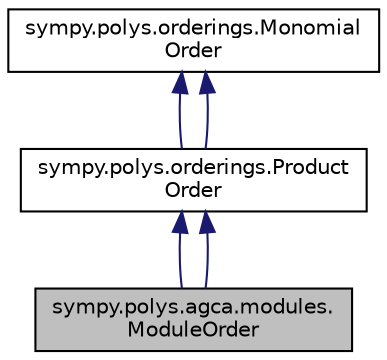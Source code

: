 digraph "sympy.polys.agca.modules.ModuleOrder"
{
 // LATEX_PDF_SIZE
  edge [fontname="Helvetica",fontsize="10",labelfontname="Helvetica",labelfontsize="10"];
  node [fontname="Helvetica",fontsize="10",shape=record];
  Node1 [label="sympy.polys.agca.modules.\lModuleOrder",height=0.2,width=0.4,color="black", fillcolor="grey75", style="filled", fontcolor="black",tooltip=" "];
  Node2 -> Node1 [dir="back",color="midnightblue",fontsize="10",style="solid",fontname="Helvetica"];
  Node2 [label="sympy.polys.orderings.Product\lOrder",height=0.2,width=0.4,color="black", fillcolor="white", style="filled",URL="$classsympy_1_1polys_1_1orderings_1_1ProductOrder.html",tooltip=" "];
  Node3 -> Node2 [dir="back",color="midnightblue",fontsize="10",style="solid",fontname="Helvetica"];
  Node3 [label="sympy.polys.orderings.Monomial\lOrder",height=0.2,width=0.4,color="black", fillcolor="white", style="filled",URL="$classsympy_1_1polys_1_1orderings_1_1MonomialOrder.html",tooltip=" "];
  Node3 -> Node2 [dir="back",color="midnightblue",fontsize="10",style="solid",fontname="Helvetica"];
  Node2 -> Node1 [dir="back",color="midnightblue",fontsize="10",style="solid",fontname="Helvetica"];
}
